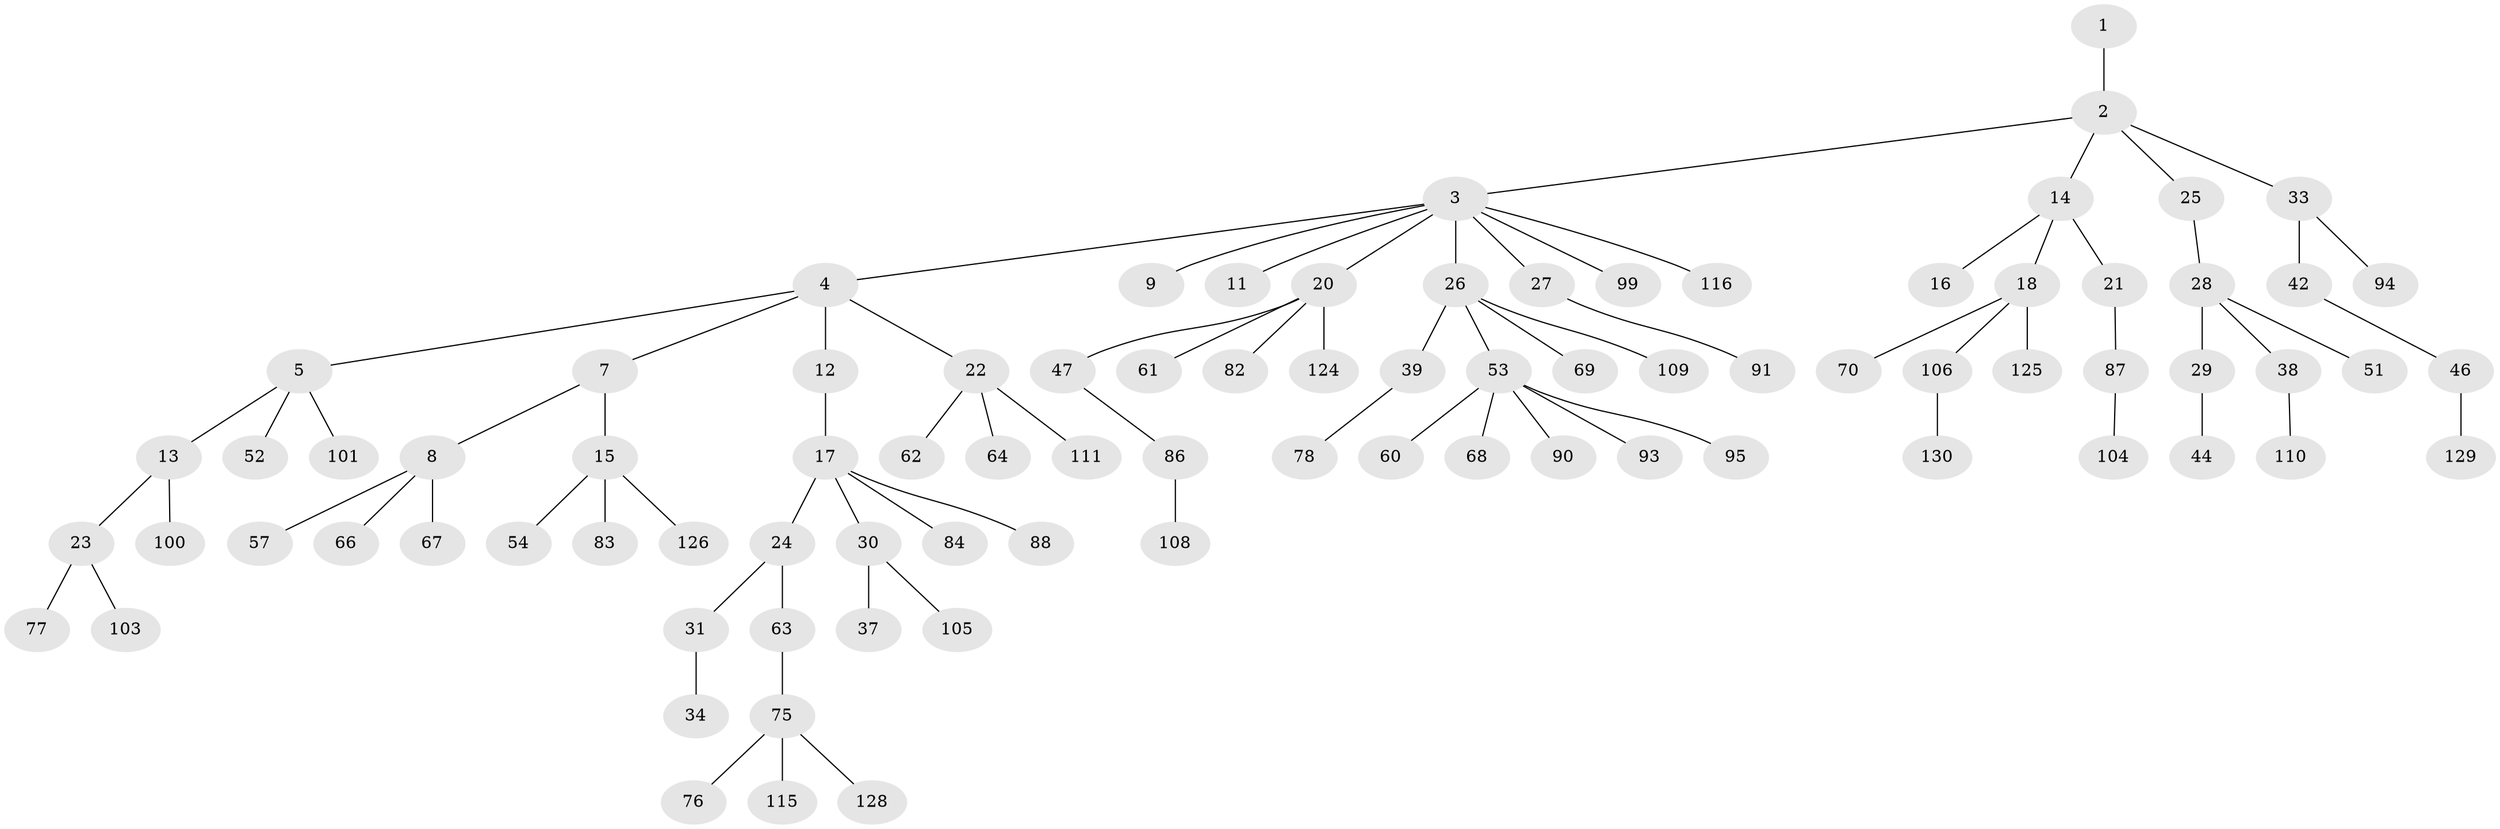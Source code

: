 // Generated by graph-tools (version 1.1) at 2025/24/03/03/25 07:24:06]
// undirected, 86 vertices, 85 edges
graph export_dot {
graph [start="1"]
  node [color=gray90,style=filled];
  1 [super="+19"];
  2 [super="+107"];
  3 [super="+35"];
  4;
  5 [super="+6"];
  7 [super="+10"];
  8 [super="+40"];
  9 [super="+65"];
  11 [super="+43"];
  12;
  13 [super="+73"];
  14 [super="+120"];
  15 [super="+45"];
  16 [super="+97"];
  17 [super="+41"];
  18 [super="+36"];
  20 [super="+32"];
  21 [super="+118"];
  22 [super="+50"];
  23 [super="+58"];
  24 [super="+102"];
  25;
  26 [super="+72"];
  27 [super="+48"];
  28 [super="+56"];
  29 [super="+98"];
  30 [super="+81"];
  31;
  33 [super="+55"];
  34 [super="+71"];
  37 [super="+74"];
  38 [super="+79"];
  39;
  42 [super="+89"];
  44 [super="+114"];
  46 [super="+49"];
  47 [super="+80"];
  51;
  52 [super="+92"];
  53 [super="+59"];
  54;
  57;
  60;
  61;
  62;
  63;
  64;
  66;
  67;
  68;
  69;
  70;
  75 [super="+113"];
  76 [super="+85"];
  77;
  78 [super="+112"];
  82;
  83;
  84;
  86;
  87 [super="+123"];
  88 [super="+127"];
  90 [super="+96"];
  91;
  93;
  94 [super="+117"];
  95;
  99 [super="+119"];
  100 [super="+122"];
  101;
  103;
  104;
  105;
  106 [super="+121"];
  108;
  109;
  110;
  111;
  115;
  116;
  124;
  125;
  126;
  128;
  129;
  130;
  1 -- 2;
  2 -- 3;
  2 -- 14;
  2 -- 25;
  2 -- 33;
  3 -- 4;
  3 -- 9;
  3 -- 11;
  3 -- 20;
  3 -- 26;
  3 -- 27;
  3 -- 99;
  3 -- 116;
  4 -- 5;
  4 -- 7;
  4 -- 12;
  4 -- 22;
  5 -- 13;
  5 -- 52;
  5 -- 101;
  7 -- 8;
  7 -- 15;
  8 -- 57;
  8 -- 67;
  8 -- 66;
  12 -- 17;
  13 -- 23;
  13 -- 100;
  14 -- 16;
  14 -- 18;
  14 -- 21;
  15 -- 54;
  15 -- 83;
  15 -- 126;
  17 -- 24;
  17 -- 30;
  17 -- 88;
  17 -- 84;
  18 -- 106;
  18 -- 125;
  18 -- 70;
  20 -- 47;
  20 -- 124;
  20 -- 82;
  20 -- 61;
  21 -- 87;
  22 -- 64;
  22 -- 62;
  22 -- 111;
  23 -- 77;
  23 -- 103;
  24 -- 31;
  24 -- 63;
  25 -- 28;
  26 -- 39;
  26 -- 53;
  26 -- 69;
  26 -- 109;
  27 -- 91;
  28 -- 29;
  28 -- 38;
  28 -- 51;
  29 -- 44;
  30 -- 37;
  30 -- 105;
  31 -- 34;
  33 -- 42;
  33 -- 94;
  38 -- 110;
  39 -- 78;
  42 -- 46;
  46 -- 129;
  47 -- 86;
  53 -- 95;
  53 -- 68;
  53 -- 90;
  53 -- 60;
  53 -- 93;
  63 -- 75;
  75 -- 76;
  75 -- 128;
  75 -- 115;
  86 -- 108;
  87 -- 104;
  106 -- 130;
}
